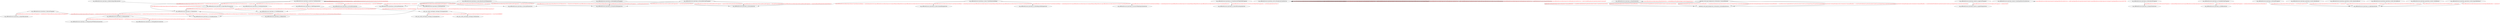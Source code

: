 digraph G {
org_sufficientlysecure_keychain_ui_MainActivity -> org_sufficientlysecure_keychain_ui_CreateKeyActivity [label="Lorg/sufficientlysecure/keychain/ui/MainActivity;=>onCreate(Landroid/os/Bundle;)V", fontcolor="red"];
org_sufficientlysecure_keychain_ui_MainActivity -> org_sufficientlysecure_keychain_ui_HelpActivity [label="Lorg/sufficientlysecure/keychain/ui/MainActivity$1;=>onItemClick(Landroid/view/View;ILcom/mikepenz/materialdrawer/model/interfaces/IDrawerItem;)Z", fontcolor="red"];
org_sufficientlysecure_keychain_ui_MainActivity -> org_sufficientlysecure_keychain_ui_SettingsActivity [label="Lorg/sufficientlysecure/keychain/ui/MainActivity$1;=>onItemClick(Landroid/view/View;ILcom/mikepenz/materialdrawer/model/interfaces/IDrawerItem;)Z", fontcolor="red"];
org_sufficientlysecure_keychain_ui_keyview_ViewKeyActivity -> org_sufficientlysecure_keychain_ui_MainActivity [label="Lorg/sufficientlysecure/keychain/ui/keyview/ViewKeyActivity;=>onOptionsItemSelected(Landroid/view/MenuItem;)Z", fontcolor="red"];
org_sufficientlysecure_keychain_ui_keyview_ViewKeyActivity -> org_sufficientlysecure_keychain_ui_ViewKeyAdvActivity [label="Lorg/sufficientlysecure/keychain/ui/keyview/ViewKeyActivity;=>onOptionsItemSelected(Landroid/view/MenuItem;)Z", fontcolor="red"];
org_sufficientlysecure_keychain_ui_keyview_ViewKeyActivity -> org_sufficientlysecure_keychain_ui_keyview_ViewKeyActivity [label="Lorg/sufficientlysecure/keychain/ui/keyview/ViewKeyActivity;=>getViewKeyActivityIntent(Landroid/content/Context;J)Landroid/content/Intent;", fontcolor="red"];
org_sufficientlysecure_keychain_ui_keyview_ViewKeyActivity -> org_sufficientlysecure_keychain_ui_EncryptTextActivity [label="Lorg/sufficientlysecure/keychain/ui/keyview/ViewKeyActivity;=>encrypt(Z)V", fontcolor="red"];
org_sufficientlysecure_keychain_ui_keyview_ViewKeyActivity -> org_sufficientlysecure_keychain_ui_EncryptFilesActivity [label="Lorg/sufficientlysecure/keychain/ui/keyview/ViewKeyActivity;=>encrypt(Z)V", fontcolor="red"];
org_sufficientlysecure_keychain_ui_keyview_ViewKeyActivity -> org_sufficientlysecure_keychain_ui_SafeSlingerActivity [label="Lorg/sufficientlysecure/keychain/ui/keyview/ViewKeyActivity;=>startSafeSlinger()V", fontcolor="red"];
org_sufficientlysecure_keychain_ui_keyview_ViewKeyActivity -> org_sufficientlysecure_keychain_ui_ImportKeysProxyActivity [label="Lorg/sufficientlysecure/keychain/ui/keyview/ViewKeyActivity;=>scanQrCode()V", fontcolor="red"];
org_sufficientlysecure_keychain_ui_keyview_ViewKeyActivity -> org_sufficientlysecure_keychain_ui_QrCodeViewActivity [label="Lorg/sufficientlysecure/keychain/ui/keyview/ViewKeyActivity;=>showQrCodeDialog()V", fontcolor="red"];
org_sufficientlysecure_keychain_ui_EncryptDecryptFragment -> org_sufficientlysecure_keychain_ui_EncryptFilesActivity [label="Lorg/sufficientlysecure/keychain/ui/EncryptDecryptFragment$1;=>onClick(Landroid/view/View;)V", fontcolor="red"];
org_sufficientlysecure_keychain_ui_EncryptDecryptFragment -> org_sufficientlysecure_keychain_ui_EncryptTextActivity [label="Lorg/sufficientlysecure/keychain/ui/EncryptDecryptFragment$2;=>onClick(Landroid/view/View;)V", fontcolor="red"];
org_sufficientlysecure_keychain_ui_EncryptDecryptFragment -> org_sufficientlysecure_keychain_ui_DecryptActivity [label="Lorg/sufficientlysecure/keychain/ui/EncryptDecryptFragment;=>decryptFromClipboard()V", fontcolor="red"];
org_sufficientlysecure_keychain_ui_EncryptDecryptFragment -> org_sufficientlysecure_keychain_ui_DecryptActivity [label="Lorg/sufficientlysecure/keychain/ui/EncryptDecryptFragment;=>onActivityResult(IILandroid/content/Intent;)V", fontcolor="red"];
org_sufficientlysecure_keychain_ui_CreateSecurityTokenWaitFragment -> org_sufficientlysecure_keychain_ui_ShowNfcSweetspotActivity [label="Lorg/sufficientlysecure/keychain/ui/CreateSecurityTokenWaitFragment$1;=>onClick(Landroid/view/View;)V", fontcolor="red"];
org_sufficientlysecure_keychain_ui_SettingsActivity -> org_sufficientlysecure_keychain_ui_SettingsSmartPGPAuthoritiesActivity [label="Lorg/sufficientlysecure/keychain/ui/SettingsActivity$ExperimentalPrefsFragment$1;=>onPreferenceClick(Landroid/preference/Preference;)Z", fontcolor="red"];
org_sufficientlysecure_keychain_ui_SettingsActivity -> org_sufficientlysecure_keychain_ui_SettingsKeyServerActivity [label="Lorg/sufficientlysecure/keychain/ui/SettingsActivity$CloudSearchPrefsFragment$1;=>onPreferenceClick(Landroid/preference/Preference;)Z", fontcolor="red"];
org_sufficientlysecure_keychain_ui_RedirectImportKeysActivity -> org_sufficientlysecure_keychain_ui_ImportKeysProxyActivity [label="Lorg/sufficientlysecure/keychain/ui/RedirectImportKeysActivity;=>startQrCodeCaptureActivity()V", fontcolor="red"];
org_sufficientlysecure_keychain_service_PassphraseCacheService -> org_sufficientlysecure_keychain_service_PassphraseCacheService [label="Lorg/sufficientlysecure/keychain/service/PassphraseCacheService;=>clearCachedPassphrases(Landroid/content/Context;)V", fontcolor="red"];
org_sufficientlysecure_keychain_service_PassphraseCacheService -> org_sufficientlysecure_keychain_service_PassphraseCacheService [label="Lorg/sufficientlysecure/keychain/service/PassphraseCacheService;=>addCachedPassphrase(Landroid/content/Context;JJLorg/sufficientlysecure/keychain/util/Passphrase;Ljava/lang/String;I)V", fontcolor="red"];
org_sufficientlysecure_keychain_service_PassphraseCacheService -> org_sufficientlysecure_keychain_service_PassphraseCacheService [label="Lorg/sufficientlysecure/keychain/service/PassphraseCacheService;=>getCachedPassphrase(Landroid/content/Context;JJ)Lorg/sufficientlysecure/keychain/util/Passphrase;", fontcolor="red"];
org_sufficientlysecure_keychain_service_PassphraseCacheService -> org_sufficientlysecure_keychain_service_PassphraseCacheService [label="Lorg/sufficientlysecure/keychain/service/PassphraseCacheService;=>getNotification()Landroid/app/Notification;", fontcolor="red"];
org_sufficientlysecure_keychain_service_PassphraseCacheService -> org_sufficientlysecure_keychain_service_PassphraseCacheService [label="Lorg/sufficientlysecure/keychain/service/PassphraseCacheService;=>clearCachedPassphrase(Landroid/content/Context;JJ)V", fontcolor="red"];
org_sufficientlysecure_keychain_ui_PanicExitActivity -> org_sufficientlysecure_keychain_ui_PanicExitActivity [label="Lorg/sufficientlysecure/keychain/ui/PanicExitActivity;=>exitAndRemoveFromRecentApps(Landroid/app/Activity;)V", fontcolor="red"];
androidx_work_impl_background_systemalarm_CommandHandler -> androidx_work_impl_background_systemalarm_SystemAlarmService [label="Landroidx/work/impl/background/systemalarm/CommandHandler;=>createRescheduleIntent(Landroid/content/Context;)Landroid/content/Intent;", fontcolor="red"];
androidx_work_impl_background_systemalarm_CommandHandler -> androidx_work_impl_background_systemalarm_SystemAlarmService [label="Landroidx/work/impl/background/systemalarm/CommandHandler;=>createConstraintsChangedIntent(Landroid/content/Context;)Landroid/content/Intent;", fontcolor="red"];
androidx_work_impl_background_systemalarm_CommandHandler -> androidx_work_impl_background_systemalarm_SystemAlarmService [label="Landroidx/work/impl/background/systemalarm/CommandHandler;=>createDelayMetIntent(Landroid/content/Context;Ljava/lang/String;)Landroid/content/Intent;", fontcolor="red"];
androidx_work_impl_background_systemalarm_CommandHandler -> androidx_work_impl_background_systemalarm_SystemAlarmService [label="Landroidx/work/impl/background/systemalarm/CommandHandler;=>createExecutionCompletedIntent(Landroid/content/Context;Ljava/lang/String;ZZ)Landroid/content/Intent;", fontcolor="red"];
androidx_work_impl_background_systemalarm_CommandHandler -> androidx_work_impl_background_systemalarm_SystemAlarmService [label="Landroidx/work/impl/background/systemalarm/CommandHandler;=>createStopWorkIntent(Landroid/content/Context;Ljava/lang/String;)Landroid/content/Intent;", fontcolor="red"];
androidx_work_impl_background_systemalarm_CommandHandler -> androidx_work_impl_background_systemalarm_SystemAlarmService [label="Landroidx/work/impl/background/systemalarm/CommandHandler;=>createScheduleWorkIntent(Landroid/content/Context;Ljava/lang/String;)Landroid/content/Intent;", fontcolor="red"];
org_sufficientlysecure_keychain_ui_base_BaseSecurityTokenActivity -> org_sufficientlysecure_keychain_ui_PassphraseDialogActivity [label="Lorg/sufficientlysecure/keychain/ui/base/BaseSecurityTokenActivity;=>obtainSecurityTokenPin(Lorg/sufficientlysecure/keychain/service/input/RequiredInputParcel;)V", fontcolor="red"];
org_sufficientlysecure_keychain_ui_base_BaseSecurityTokenActivity -> org_sufficientlysecure_keychain_ui_CreateKeyActivity [label="Lorg/sufficientlysecure/keychain/ui/base/BaseSecurityTokenActivity;=>onSecurityTokenPostExecute(Lorg/sufficientlysecure/keychain/securitytoken/SecurityTokenConnection;)V", fontcolor="red"];
org_sufficientlysecure_keychain_ui_ImportKeysProxyActivity -> org_sufficientlysecure_keychain_ui_MainActivity [label="Lorg/sufficientlysecure/keychain/ui/ImportKeysProxyActivity;=>processScannedContent(Landroid/net/Uri;)V", fontcolor="red"];
org_sufficientlysecure_keychain_ui_ImportKeysProxyActivity -> org_sufficientlysecure_keychain_ui_CertifyKeyActivity [label="Lorg/sufficientlysecure/keychain/ui/ImportKeysProxyActivity;=>onCryptoOperationSuccess(Lorg/sufficientlysecure/keychain/operations/results/ImportKeyResult;)V", fontcolor="red"];
org_sufficientlysecure_keychain_remote_ui_AppsListFragment -> org_sufficientlysecure_keychain_remote_ui_AppSettingsActivity [label="Lorg/sufficientlysecure/keychain/remote/ui/AppsListFragment;=>onItemClick(I)V", fontcolor="red"];
org_sufficientlysecure_keychain_ui_SafeSlingerActivity -> edu_cmu_cylab_starslinger_exchange_ExchangeActivity [label="Lorg/sufficientlysecure/keychain/ui/SafeSlingerActivity;=>startExchange(JI)V", fontcolor="red"];
org_sufficientlysecure_keychain_ui_SafeSlingerActivity -> org_sufficientlysecure_keychain_ui_CertifyKeyActivity [label="Lorg/sufficientlysecure/keychain/ui/SafeSlingerActivity;=>onCryptoOperationSuccess(Lorg/sufficientlysecure/keychain/operations/results/ImportKeyResult;)V", fontcolor="red"];
edu_cmu_cylab_starslinger_exchange_ExchangeActivity -> edu_cmu_cylab_starslinger_exchange_VerifyActivity [label="Ledu/cmu/cylab/starslinger/exchange/ExchangeActivity;=>showVerify([B[B[BI)V", fontcolor="red"];
edu_cmu_cylab_starslinger_exchange_ExchangeActivity -> edu_cmu_cylab_starslinger_exchange_GroupingActivity [label="Ledu/cmu/cylab/starslinger/exchange/ExchangeActivity;=>showLowestUserIdPrompt(I)V", fontcolor="red"];
org_sufficientlysecure_keychain_ui_BackupRestoreFragment -> org_sufficientlysecure_keychain_ui_PassphraseDialogActivity [label="Lorg/sufficientlysecure/keychain/ui/BackupRestoreFragment;=>startPassphraseActivity()V", fontcolor="red"];
org_sufficientlysecure_keychain_ui_BackupRestoreFragment -> org_sufficientlysecure_keychain_ui_BackupActivity [label="Lorg/sufficientlysecure/keychain/ui/BackupRestoreFragment;=>startBackup(Z)V", fontcolor="red"];
org_sufficientlysecure_keychain_ui_BackupRestoreFragment -> org_sufficientlysecure_keychain_ui_DecryptActivity [label="Lorg/sufficientlysecure/keychain/ui/BackupRestoreFragment;=>onActivityResult(IILandroid/content/Intent;)V", fontcolor="red"];
org_sufficientlysecure_keychain_remote_CryptoInputParcelCacheService -> org_sufficientlysecure_keychain_remote_CryptoInputParcelCacheService [label="Lorg/sufficientlysecure/keychain/remote/CryptoInputParcelCacheService;=>addCryptoInputParcel(Landroid/content/Context;Lorg/sufficientlysecure/keychain/service/input/CryptoInputParcel;)Ljava/util/UUID;", fontcolor="red"];
org_sufficientlysecure_keychain_ui_CreateKeyActivity -> org_sufficientlysecure_keychain_ui_MainActivity [label="Lorg/sufficientlysecure/keychain/ui/CreateKeyActivity;=>finishWithFirstTimeHandling(Landroid/content/Intent;)V", fontcolor="red"];
org_sufficientlysecure_keychain_ui_base_CryptoOperationHelper -> org_sufficientlysecure_keychain_ui_RetryUploadDialogActivity [label="Lorg/sufficientlysecure/keychain/ui/base/CryptoOperationHelper;=>initiateInputActivity(Lorg/sufficientlysecure/keychain/service/input/RequiredInputParcel;Lorg/sufficientlysecure/keychain/service/input/CryptoInputParcel;)V", fontcolor="red"];
org_sufficientlysecure_keychain_ui_base_CryptoOperationHelper -> org_sufficientlysecure_keychain_ui_OrbotRequiredDialogActivity [label="Lorg/sufficientlysecure/keychain/ui/base/CryptoOperationHelper;=>initiateInputActivity(Lorg/sufficientlysecure/keychain/service/input/RequiredInputParcel;Lorg/sufficientlysecure/keychain/service/input/CryptoInputParcel;)V", fontcolor="red"];
org_sufficientlysecure_keychain_ui_base_CryptoOperationHelper -> org_sufficientlysecure_keychain_ui_PassphraseDialogActivity [label="Lorg/sufficientlysecure/keychain/ui/base/CryptoOperationHelper;=>initiateInputActivity(Lorg/sufficientlysecure/keychain/service/input/RequiredInputParcel;Lorg/sufficientlysecure/keychain/service/input/CryptoInputParcel;)V", fontcolor="red"];
org_sufficientlysecure_keychain_ui_base_CryptoOperationHelper -> org_sufficientlysecure_keychain_ui_SecurityTokenOperationActivity [label="Lorg/sufficientlysecure/keychain/ui/base/CryptoOperationHelper;=>initiateInputActivity(Lorg/sufficientlysecure/keychain/service/input/RequiredInputParcel;Lorg/sufficientlysecure/keychain/service/input/CryptoInputParcel;)V", fontcolor="red"];
org_sufficientlysecure_keychain_ui_DecryptListFragment -> org_sufficientlysecure_keychain_ui_DisplayTextActivity [label="Lorg/sufficientlysecure/keychain/ui/DecryptListFragment;=>onQueuedOperationSuccess(Lorg/sufficientlysecure/keychain/operations/results/InputDataResult;)V", fontcolor="red"];
org_sufficientlysecure_keychain_ui_KeyListFragment -> org_sufficientlysecure_keychain_ui_CreateKeyActivity [label="Lorg/sufficientlysecure/keychain/ui/KeyListFragment;=>onOptionsItemSelected(Landroid/view/MenuItem;)Z", fontcolor="red"];
org_sufficientlysecure_keychain_ui_KeyListFragment -> org_sufficientlysecure_keychain_ui_ImportKeysActivity [label="Lorg/sufficientlysecure/keychain/ui/KeyListFragment;=>lambda$showClipboardDataSnackbar$4$KeyListFragment()V", fontcolor="red"];
org_sufficientlysecure_keychain_ui_CreateKeyFinalFragment -> org_sufficientlysecure_keychain_ui_EditKeyActivity [label="Lorg/sufficientlysecure/keychain/ui/CreateKeyFinalFragment;=>onOptionsItemSelected(Landroid/view/MenuItem;)Z", fontcolor="red"];
org_sufficientlysecure_keychain_ui_DecryptFragment -> org_sufficientlysecure_keychain_ui_LogDisplayActivity [label="Lorg/sufficientlysecure/keychain/ui/DecryptFragment;=>startDisplayLogActivity()V", fontcolor="red"];
org_sufficientlysecure_keychain_operations_results_DeleteResult -> org_sufficientlysecure_keychain_ui_LogDisplayActivity [label="Lorg/sufficientlysecure/keychain/operations/results/DeleteResult$2;=>onAction()V", fontcolor="red"];
org_sufficientlysecure_keychain_operations_results_OperationResult -> org_sufficientlysecure_keychain_ui_LogDisplayActivity [label="Lorg/sufficientlysecure/keychain/operations/results/OperationResult$1;=>onAction()V", fontcolor="red"];
org_sufficientlysecure_keychain_operations_results_RevokeResult -> org_sufficientlysecure_keychain_ui_LogDisplayActivity [label="Lorg/sufficientlysecure/keychain/operations/results/RevokeResult$2;=>onAction()V", fontcolor="red"];
org_sufficientlysecure_keychain_operations_results_CertifyResult -> org_sufficientlysecure_keychain_ui_LogDisplayActivity [label="Lorg/sufficientlysecure/keychain/operations/results/CertifyResult$2;=>onAction()V", fontcolor="red"];
org_sufficientlysecure_keychain_operations_results_ImportKeyResult -> org_sufficientlysecure_keychain_ui_LogDisplayActivity [label="Lorg/sufficientlysecure/keychain/operations/results/ImportKeyResult$2;=>onAction()V", fontcolor="red"];
}